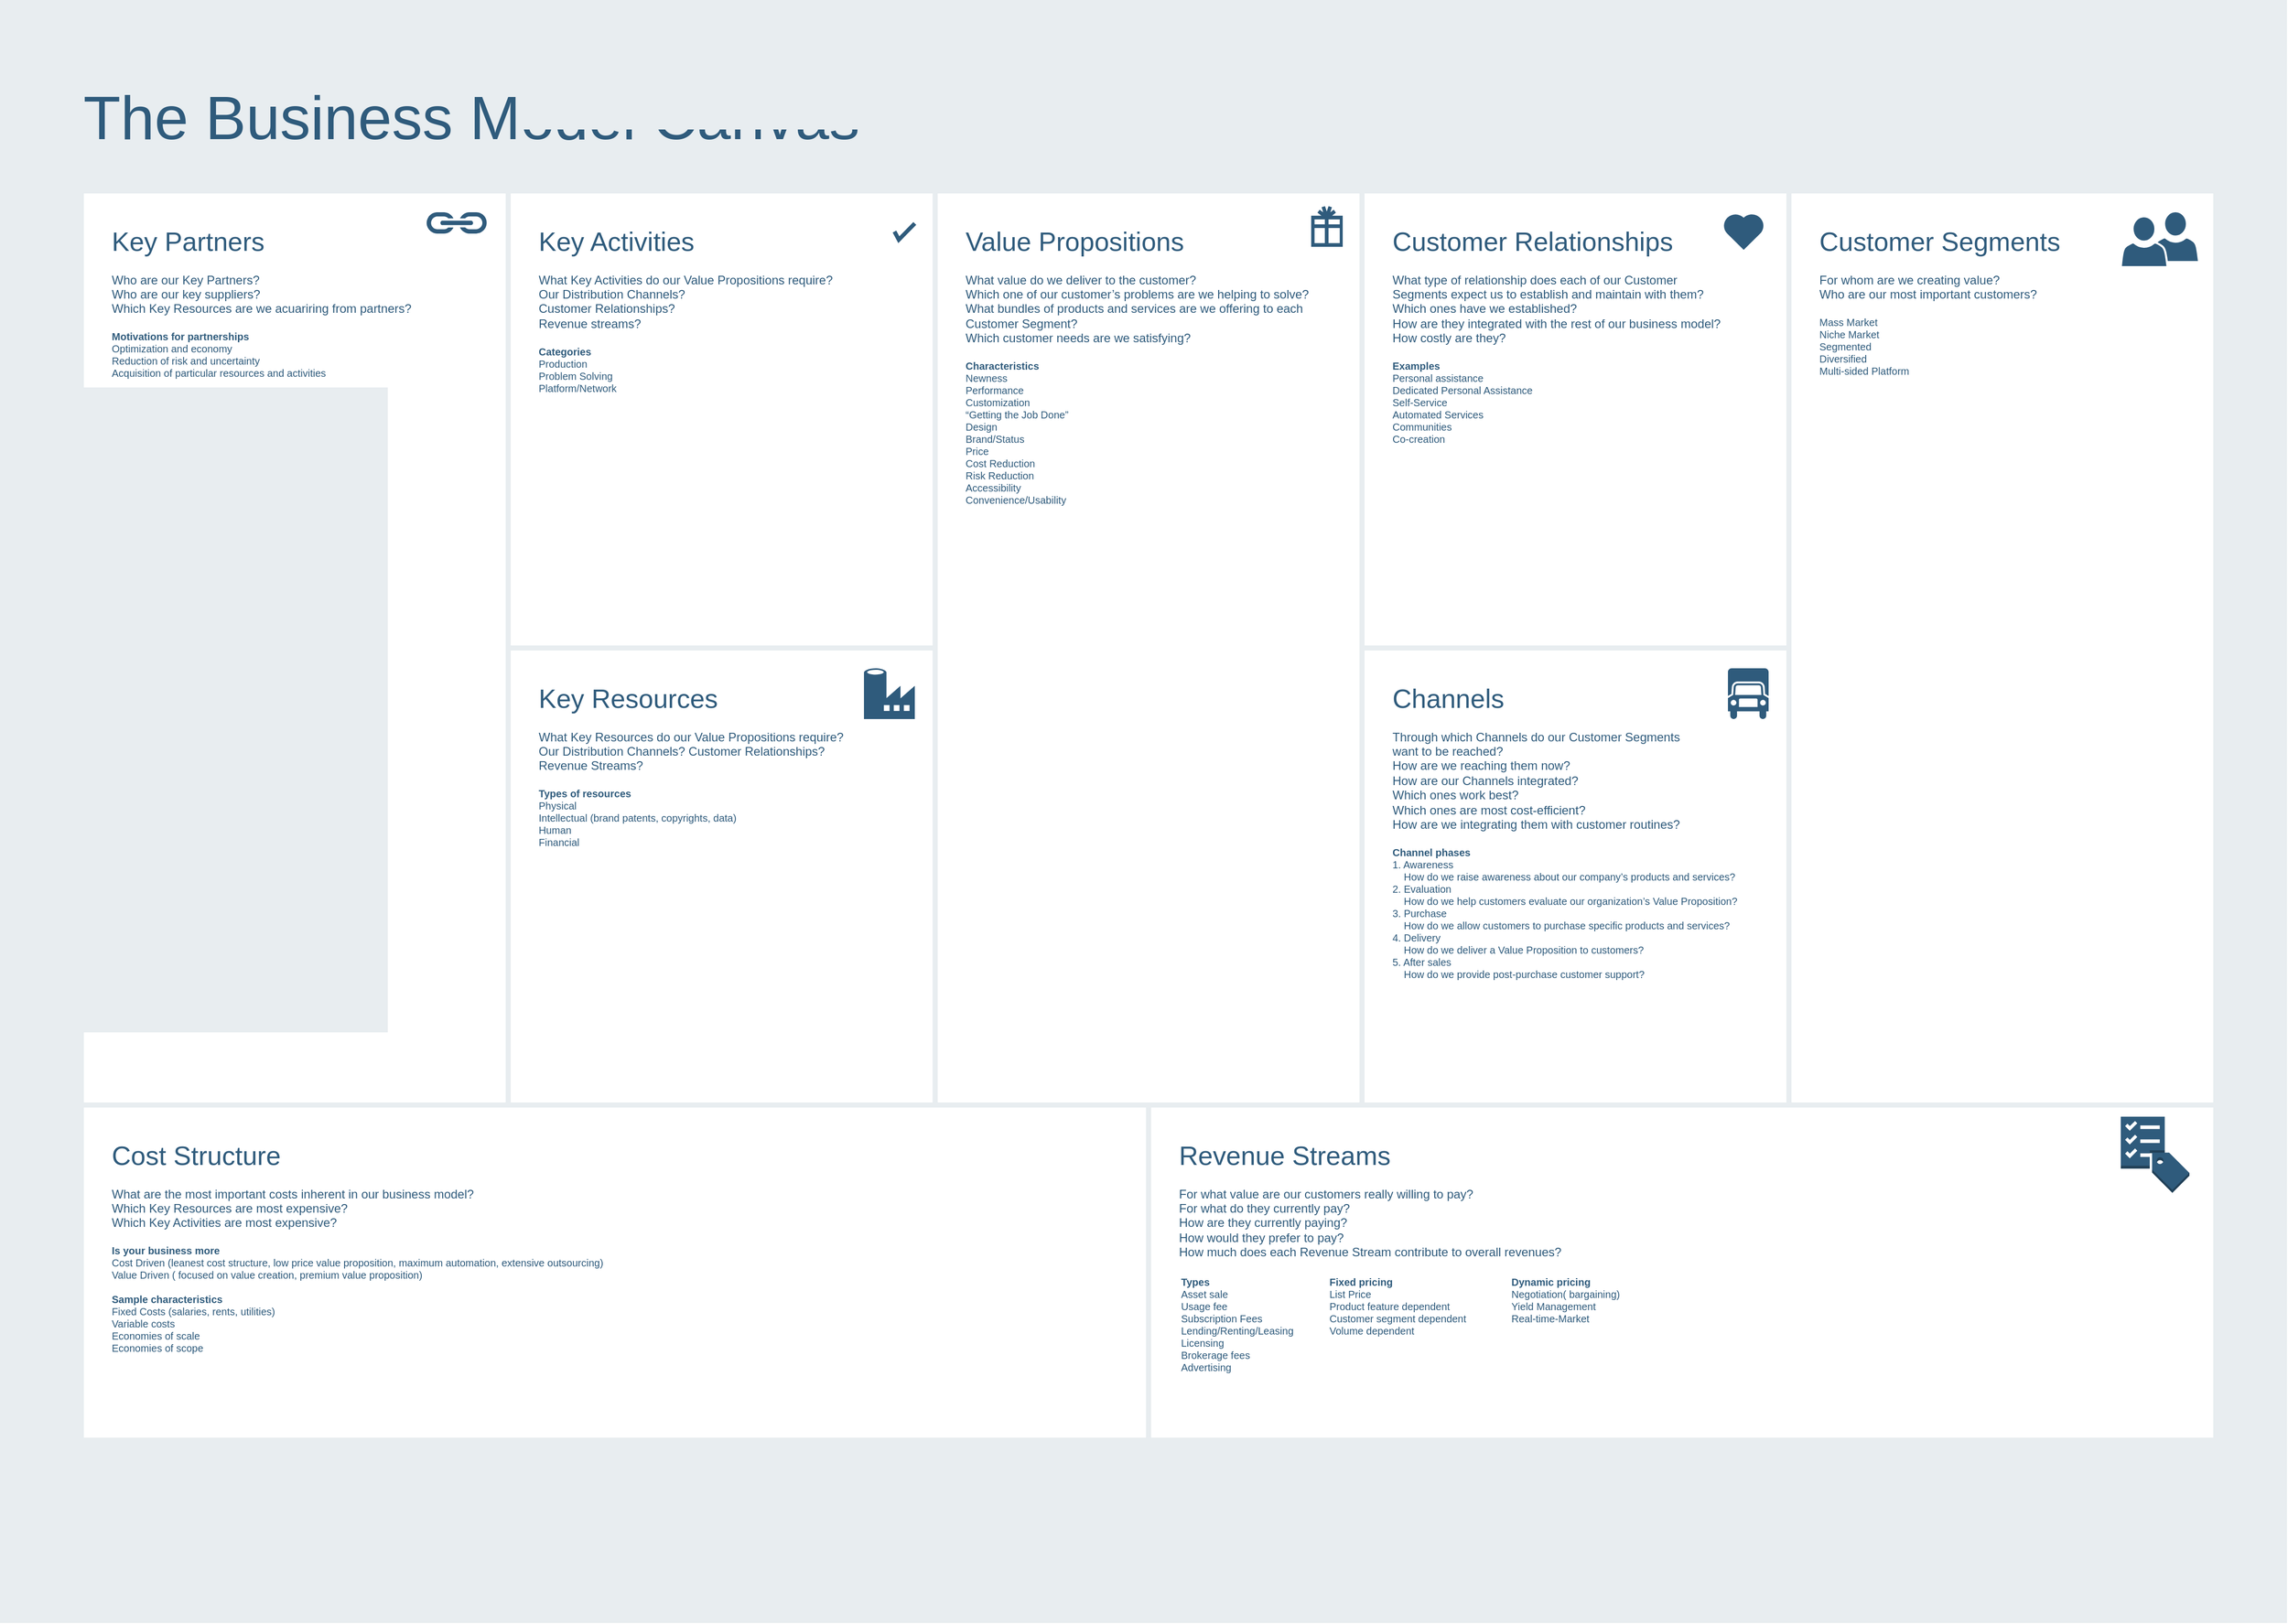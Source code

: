 <mxfile version="13.7.5" type="github" pages="2"><diagram id="07fea595-8f29-1299-0266-81d95cde20df" name="Page-1"><mxGraphModel dx="3165" dy="493" grid="1" gridSize="10" guides="1" tooltips="1" connect="1" arrows="1" fold="1" page="1" pageScale="1" pageWidth="1169" pageHeight="827" background="#ffffff" math="0" shadow="0"><root><mxCell id="0"/><mxCell id="1" parent="0"/><mxCell id="698" value="" style="rounded=0;whiteSpace=wrap;html=1;shadow=0;labelBackgroundColor=none;strokeColor=none;strokeWidth=3;fillColor=#e8edf0;fontSize=60;fontColor=#2F5B7C;align=left;" parent="1" vertex="1"><mxGeometry x="-2290" y="32" width="2250" height="1598" as="geometry"/></mxCell><mxCell id="699" value="&lt;div style=&quot;font-size: 26px&quot;&gt;&lt;font style=&quot;font-size: 26px&quot;&gt;Customer Relationships&lt;/font&gt;&lt;/div&gt;&lt;div&gt;&lt;br&gt;&lt;/div&gt;&lt;div&gt;What type of relationship does each of our Customer&lt;/div&gt;&lt;div&gt;Segments expect us to establish and maintain with them?&lt;/div&gt;&lt;div&gt;Which ones have we established?&lt;/div&gt;&lt;div&gt;How are they integrated with the rest of our business model?&lt;/div&gt;&lt;div&gt;How costly are they?&lt;/div&gt;&lt;div&gt;&lt;br&gt;&lt;/div&gt;&lt;div style=&quot;font-size: 10px&quot;&gt;&lt;font style=&quot;font-size: 10px&quot;&gt;&lt;b&gt;Examples&lt;/b&gt;&lt;/font&gt;&lt;/div&gt;&lt;div style=&quot;font-size: 10px&quot;&gt;&lt;font style=&quot;font-size: 10px&quot;&gt;Personal assistance&lt;/font&gt;&lt;/div&gt;&lt;div style=&quot;font-size: 10px&quot;&gt;&lt;font style=&quot;font-size: 10px&quot;&gt;Dedicated Personal Assistance&lt;/font&gt;&lt;/div&gt;&lt;div style=&quot;font-size: 10px&quot;&gt;&lt;font style=&quot;font-size: 10px&quot;&gt;Self-Service&lt;/font&gt;&lt;/div&gt;&lt;div style=&quot;font-size: 10px&quot;&gt;&lt;font style=&quot;font-size: 10px&quot;&gt;Automated Services&lt;/font&gt;&lt;/div&gt;&lt;div style=&quot;font-size: 10px&quot;&gt;&lt;font style=&quot;font-size: 10px&quot;&gt;Communities&lt;/font&gt;&lt;/div&gt;&lt;div style=&quot;font-size: 10px&quot;&gt;&lt;font style=&quot;font-size: 10px&quot;&gt;Co-creation&lt;/font&gt;&lt;/div&gt;" style="rounded=0;whiteSpace=wrap;html=1;shadow=0;labelBackgroundColor=none;strokeColor=#e8edf0;strokeWidth=5;fillColor=#ffffff;fontSize=12;fontColor=#2F5B7C;align=left;verticalAlign=top;spacing=30;" parent="1" vertex="1"><mxGeometry x="-950" y="220" width="420" height="450" as="geometry"/></mxCell><mxCell id="700" value="&lt;font&gt;&lt;font style=&quot;font-size: 26px&quot;&gt;Key Partners&lt;/font&gt;&lt;br&gt;&lt;/font&gt;&lt;font style=&quot;font-size: 12px&quot;&gt;&lt;br style=&quot;font-size: 12px&quot;&gt;&lt;font style=&quot;font-size: 12px&quot;&gt;Who are our Key Partners?&lt;br style=&quot;font-size: 12px&quot;&gt;Who are our key suppliers?&lt;br style=&quot;font-size: 12px&quot;&gt;Which Key Resources are we acuariring from partners?&lt;br style=&quot;font-size: 12px&quot;&gt;&lt;/font&gt;&lt;br style=&quot;font-size: 12px&quot;&gt;&lt;/font&gt;&lt;div style=&quot;font-size: 10px&quot;&gt;&lt;font style=&quot;font-size: 10px&quot;&gt;&lt;b&gt;Motivations for partnerships&lt;/b&gt;&lt;/font&gt;&lt;/div&gt;&lt;div style=&quot;font-size: 10px&quot;&gt;&lt;font style=&quot;font-size: 10px&quot;&gt;Optimization and economy&lt;/font&gt;&lt;/div&gt;&lt;div style=&quot;font-size: 10px&quot;&gt;&lt;font style=&quot;font-size: 10px&quot;&gt;Reduction of risk and uncertainty&lt;/font&gt;&lt;/div&gt;&lt;div style=&quot;font-size: 10px&quot;&gt;&lt;font style=&quot;font-size: 10px&quot;&gt;Acquisition of particular resources and activities&lt;/font&gt;&lt;/div&gt;&lt;div style=&quot;font-size: 12px&quot;&gt;&lt;br style=&quot;font-size: 12px&quot;&gt;&lt;/div&gt;" style="rounded=0;whiteSpace=wrap;html=1;shadow=0;labelBackgroundColor=none;strokeColor=#e8edf0;strokeWidth=5;fillColor=#ffffff;fontSize=12;fontColor=#2F5B7C;align=left;verticalAlign=top;spacing=30;" parent="1" vertex="1"><mxGeometry x="-2210" y="220" width="420" height="900" as="geometry"/></mxCell><mxCell id="701" value="&lt;font&gt;&lt;font style=&quot;font-size: 26px&quot;&gt;Key Activities&lt;/font&gt;&lt;br style=&quot;font-size: 12px&quot;&gt;&lt;/font&gt;&lt;font&gt;&lt;br style=&quot;font-size: 12px&quot;&gt;&lt;div&gt;What Key Activities do our Value Propositions require?&lt;/div&gt;&lt;div&gt;Our Distribution Channels?&lt;/div&gt;&lt;div&gt;Customer Relationships?&lt;/div&gt;&lt;div&gt;Revenue streams?&lt;/div&gt;&lt;div&gt;&lt;br&gt;&lt;/div&gt;&lt;/font&gt;&lt;div style=&quot;font-size: 10px&quot;&gt;&lt;div&gt;&lt;b&gt;Categories&lt;/b&gt;&lt;/div&gt;&lt;div&gt;Production&lt;/div&gt;&lt;div&gt;Problem Solving&lt;/div&gt;&lt;div&gt;Platform/Network&lt;/div&gt;&lt;/div&gt;&lt;div&gt;&lt;br&gt;&lt;/div&gt;" style="rounded=0;whiteSpace=wrap;html=1;shadow=0;labelBackgroundColor=none;strokeColor=#e8edf0;strokeWidth=5;fillColor=#ffffff;fontSize=12;fontColor=#2F5B7C;align=left;verticalAlign=top;spacing=30;" parent="1" vertex="1"><mxGeometry x="-1790" y="220" width="420" height="450" as="geometry"/></mxCell><mxCell id="702" value="&lt;div&gt;&lt;font style=&quot;font-size: 26px&quot;&gt;Key Resources&lt;/font&gt;&lt;/div&gt;&lt;div&gt;&lt;br&gt;&lt;/div&gt;&lt;div&gt;What Key Resources do our Value Propositions require?&lt;/div&gt;&lt;div&gt;Our Distribution Channels? Customer Relationships?&lt;/div&gt;&lt;div&gt;Revenue Streams?&lt;/div&gt;&lt;div&gt;&lt;br&gt;&lt;/div&gt;&lt;div style=&quot;font-size: 10px&quot;&gt;&lt;font style=&quot;font-size: 10px&quot;&gt;&lt;b&gt;Types of resources&lt;/b&gt;&lt;/font&gt;&lt;/div&gt;&lt;div style=&quot;font-size: 10px&quot;&gt;&lt;font style=&quot;font-size: 10px&quot;&gt;Physical&lt;/font&gt;&lt;/div&gt;&lt;div style=&quot;font-size: 10px&quot;&gt;&lt;font style=&quot;font-size: 10px&quot;&gt;Intellectual (brand patents, copyrights, data)&lt;/font&gt;&lt;/div&gt;&lt;div style=&quot;font-size: 10px&quot;&gt;&lt;font style=&quot;font-size: 10px&quot;&gt;Human&lt;/font&gt;&lt;/div&gt;&lt;div style=&quot;font-size: 10px&quot;&gt;&lt;font style=&quot;font-size: 10px&quot;&gt;Financial&lt;/font&gt;&lt;/div&gt;" style="rounded=0;whiteSpace=wrap;html=1;shadow=0;labelBackgroundColor=none;strokeColor=#e8edf0;strokeWidth=5;fillColor=#ffffff;fontSize=12;fontColor=#2F5B7C;align=left;verticalAlign=top;spacing=30;" parent="1" vertex="1"><mxGeometry x="-1790" y="670" width="420" height="450" as="geometry"/></mxCell><mxCell id="703" value="&lt;div style=&quot;font-size: 26px&quot;&gt;&lt;font style=&quot;font-size: 26px&quot;&gt;Value Propositions&lt;/font&gt;&lt;/div&gt;&lt;div&gt;&lt;br&gt;&lt;/div&gt;&lt;div&gt;What value do we deliver to the customer?&lt;/div&gt;&lt;div&gt;Which one of our customer’s problems are we helping to solve?&lt;/div&gt;&lt;div&gt;What bundles of products and services are we offering to each Customer Segment?&lt;/div&gt;&lt;div&gt;Which customer needs are we satisfying?&lt;/div&gt;&lt;div&gt;&lt;br&gt;&lt;/div&gt;&lt;div style=&quot;font-size: 10px&quot;&gt;&lt;font style=&quot;font-size: 10px&quot;&gt;&lt;b&gt;Characteristics&lt;/b&gt;&lt;/font&gt;&lt;/div&gt;&lt;div style=&quot;font-size: 10px&quot;&gt;&lt;font style=&quot;font-size: 10px&quot;&gt;Newness&lt;/font&gt;&lt;/div&gt;&lt;div style=&quot;font-size: 10px&quot;&gt;&lt;font style=&quot;font-size: 10px&quot;&gt;Performance&lt;/font&gt;&lt;/div&gt;&lt;div style=&quot;font-size: 10px&quot;&gt;&lt;font style=&quot;font-size: 10px&quot;&gt;Customization&lt;/font&gt;&lt;/div&gt;&lt;div style=&quot;font-size: 10px&quot;&gt;&lt;font style=&quot;font-size: 10px&quot;&gt;“Getting the Job Done”&lt;/font&gt;&lt;/div&gt;&lt;div style=&quot;font-size: 10px&quot;&gt;&lt;font style=&quot;font-size: 10px&quot;&gt;Design&lt;/font&gt;&lt;/div&gt;&lt;div style=&quot;font-size: 10px&quot;&gt;&lt;font style=&quot;font-size: 10px&quot;&gt;Brand/Status&lt;/font&gt;&lt;/div&gt;&lt;div style=&quot;font-size: 10px&quot;&gt;&lt;font style=&quot;font-size: 10px&quot;&gt;Price&lt;/font&gt;&lt;/div&gt;&lt;div style=&quot;font-size: 10px&quot;&gt;&lt;font style=&quot;font-size: 10px&quot;&gt;Cost Reduction&lt;/font&gt;&lt;/div&gt;&lt;div style=&quot;font-size: 10px&quot;&gt;&lt;font style=&quot;font-size: 10px&quot;&gt;Risk Reduction&lt;/font&gt;&lt;/div&gt;&lt;div style=&quot;font-size: 10px&quot;&gt;&lt;font style=&quot;font-size: 10px&quot;&gt;Accessibility&lt;/font&gt;&lt;/div&gt;&lt;div style=&quot;font-size: 10px&quot;&gt;&lt;font style=&quot;font-size: 10px&quot;&gt;Convenience/Usability&lt;/font&gt;&lt;/div&gt;&lt;div style=&quot;font-size: 10px&quot;&gt;&lt;br&gt;&lt;/div&gt;" style="rounded=0;whiteSpace=wrap;html=1;shadow=0;labelBackgroundColor=none;strokeColor=#e8edf0;strokeWidth=5;fillColor=#ffffff;fontSize=12;fontColor=#2F5B7C;align=left;verticalAlign=top;spacing=30;" parent="1" vertex="1"><mxGeometry x="-1370" y="220" width="420" height="900" as="geometry"/></mxCell><mxCell id="704" value="&lt;div&gt;&lt;font style=&quot;font-size: 26px&quot;&gt;Customer Segments&lt;/font&gt;&lt;/div&gt;&lt;div&gt;&lt;br&gt;&lt;/div&gt;&lt;div&gt;For whom are we creating value?&lt;/div&gt;&lt;div&gt;Who are our most important customers?&lt;/div&gt;&lt;div&gt;&lt;br&gt;&lt;/div&gt;&lt;div style=&quot;font-size: 10px&quot;&gt;&lt;font style=&quot;font-size: 10px&quot;&gt;Mass Market&lt;/font&gt;&lt;/div&gt;&lt;div style=&quot;font-size: 10px&quot;&gt;&lt;font style=&quot;font-size: 10px&quot;&gt;Niche Market&lt;/font&gt;&lt;/div&gt;&lt;div style=&quot;font-size: 10px&quot;&gt;&lt;font style=&quot;font-size: 10px&quot;&gt;Segmented&lt;/font&gt;&lt;/div&gt;&lt;div style=&quot;font-size: 10px&quot;&gt;&lt;font style=&quot;font-size: 10px&quot;&gt;Diversified&lt;/font&gt;&lt;/div&gt;&lt;div style=&quot;font-size: 10px&quot;&gt;&lt;font style=&quot;font-size: 10px&quot;&gt;Multi-sided Platform&lt;/font&gt;&lt;/div&gt;" style="rounded=0;whiteSpace=wrap;html=1;shadow=0;labelBackgroundColor=none;strokeColor=#e8edf0;strokeWidth=5;fillColor=#ffffff;fontSize=12;fontColor=#2F5B7C;align=left;verticalAlign=top;spacing=30;" parent="1" vertex="1"><mxGeometry x="-530" y="220" width="420" height="900" as="geometry"/></mxCell><mxCell id="705" value="&lt;div&gt;&lt;font style=&quot;font-size: 26px&quot;&gt;Channels&lt;/font&gt;&lt;/div&gt;&lt;div&gt;&lt;br&gt;&lt;/div&gt;&lt;div&gt;Through which Channels do our Customer Segments&lt;/div&gt;&lt;div&gt;want to be reached?&lt;/div&gt;&lt;div&gt;How are we reaching them now?&lt;/div&gt;&lt;div&gt;How are our Channels integrated?&lt;/div&gt;&lt;div&gt;Which ones work best?&lt;/div&gt;&lt;div&gt;Which ones are most cost-efficient?&lt;/div&gt;&lt;div&gt;How are we integrating them with customer routines?&lt;/div&gt;&lt;div&gt;&lt;br&gt;&lt;/div&gt;&lt;div style=&quot;font-size: 10px&quot;&gt;&lt;font style=&quot;font-size: 10px&quot;&gt;&lt;b&gt;Channel phases&lt;/b&gt;&lt;/font&gt;&lt;/div&gt;&lt;div style=&quot;font-size: 10px&quot;&gt;&lt;font style=&quot;font-size: 10px&quot;&gt;1. Awareness&lt;/font&gt;&lt;/div&gt;&lt;div style=&quot;font-size: 10px&quot;&gt;&lt;font style=&quot;font-size: 10px&quot;&gt;&amp;nbsp; &amp;nbsp; How do we raise awareness about our company’s products and services?&lt;/font&gt;&lt;/div&gt;&lt;div style=&quot;font-size: 10px&quot;&gt;&lt;font style=&quot;font-size: 10px&quot;&gt;2. Evaluation&lt;/font&gt;&lt;/div&gt;&lt;div style=&quot;font-size: 10px&quot;&gt;&lt;font style=&quot;font-size: 10px&quot;&gt;&amp;nbsp; &amp;nbsp; How do we help customers evaluate our organization’s Value Proposition?&lt;/font&gt;&lt;/div&gt;&lt;div style=&quot;font-size: 10px&quot;&gt;&lt;font style=&quot;font-size: 10px&quot;&gt;3. Purchase&lt;/font&gt;&lt;/div&gt;&lt;div style=&quot;font-size: 10px&quot;&gt;&lt;font style=&quot;font-size: 10px&quot;&gt;&amp;nbsp; &amp;nbsp; How do we allow customers to purchase specific products and services?&lt;/font&gt;&lt;/div&gt;&lt;div style=&quot;font-size: 10px&quot;&gt;&lt;font style=&quot;font-size: 10px&quot;&gt;4. Delivery&lt;/font&gt;&lt;/div&gt;&lt;div style=&quot;font-size: 10px&quot;&gt;&lt;font style=&quot;font-size: 10px&quot;&gt;&amp;nbsp; &amp;nbsp; How do we deliver a Value Proposition to customers?&lt;/font&gt;&lt;/div&gt;&lt;div style=&quot;font-size: 10px&quot;&gt;&lt;font style=&quot;font-size: 10px&quot;&gt;5. After sales&lt;/font&gt;&lt;/div&gt;&lt;div style=&quot;font-size: 10px&quot;&gt;&lt;font style=&quot;font-size: 10px&quot;&gt;&amp;nbsp; &amp;nbsp; How do we provide post-purchase customer support?&lt;/font&gt;&lt;/div&gt;&lt;div style=&quot;font-size: 10px&quot;&gt;&lt;br&gt;&lt;/div&gt;" style="rounded=0;whiteSpace=wrap;html=1;shadow=0;labelBackgroundColor=none;strokeColor=#e8edf0;strokeWidth=5;fillColor=#ffffff;fontSize=12;fontColor=#2F5B7C;align=left;verticalAlign=top;spacing=30;" parent="1" vertex="1"><mxGeometry x="-950" y="670" width="420" height="450" as="geometry"/></mxCell><mxCell id="706" value="&lt;div style=&quot;font-size: 26px&quot;&gt;&lt;font style=&quot;font-size: 26px&quot;&gt;Cost Structure&lt;/font&gt;&lt;/div&gt;&lt;div&gt;&lt;br&gt;&lt;/div&gt;&lt;div&gt;What are the most important costs inherent in our business model?&lt;/div&gt;&lt;div&gt;Which Key Resources are most expensive?&lt;/div&gt;&lt;div&gt;Which Key Activities are most expensive?&lt;/div&gt;&lt;div&gt;&lt;br&gt;&lt;/div&gt;&lt;div style=&quot;font-size: 10px&quot;&gt;&lt;font style=&quot;font-size: 10px&quot;&gt;&lt;b&gt;Is your business more&lt;/b&gt;&lt;/font&gt;&lt;/div&gt;&lt;div style=&quot;font-size: 10px&quot;&gt;&lt;font style=&quot;font-size: 10px&quot;&gt;Cost Driven (leanest cost structure, low price value proposition, maximum automation, extensive outsourcing)&lt;/font&gt;&lt;/div&gt;&lt;div style=&quot;font-size: 10px&quot;&gt;&lt;font style=&quot;font-size: 10px&quot;&gt;Value Driven ( focused on value creation, premium value proposition)&lt;/font&gt;&lt;/div&gt;&lt;div style=&quot;font-size: 10px&quot;&gt;&lt;font style=&quot;font-size: 10px&quot;&gt;&lt;br&gt;&lt;/font&gt;&lt;/div&gt;&lt;div style=&quot;font-size: 10px&quot;&gt;&lt;font style=&quot;font-size: 10px&quot;&gt;&lt;b&gt;Sample characteristics&lt;/b&gt;&lt;/font&gt;&lt;/div&gt;&lt;div style=&quot;font-size: 10px&quot;&gt;&lt;font style=&quot;font-size: 10px&quot;&gt;Fixed Costs (salaries, rents, utilities)&lt;/font&gt;&lt;/div&gt;&lt;div style=&quot;font-size: 10px&quot;&gt;&lt;font style=&quot;font-size: 10px&quot;&gt;Variable costs&lt;/font&gt;&lt;/div&gt;&lt;div style=&quot;font-size: 10px&quot;&gt;&lt;font style=&quot;font-size: 10px&quot;&gt;Economies of scale&lt;/font&gt;&lt;/div&gt;&lt;div style=&quot;font-size: 10px&quot;&gt;&lt;font style=&quot;font-size: 10px&quot;&gt;Economies of scope&lt;/font&gt;&lt;/div&gt;" style="rounded=0;whiteSpace=wrap;html=1;shadow=0;labelBackgroundColor=none;strokeColor=#e8edf0;strokeWidth=5;fillColor=#ffffff;fontSize=12;fontColor=#2F5B7C;align=left;verticalAlign=top;spacing=30;" parent="1" vertex="1"><mxGeometry x="-2210" y="1120" width="1050" height="330" as="geometry"/></mxCell><mxCell id="707" value="&lt;div style=&quot;font-size: 26px&quot;&gt;&lt;font style=&quot;font-size: 26px&quot;&gt;Revenue Streams&lt;/font&gt;&lt;/div&gt;&lt;div&gt;&lt;br&gt;&lt;/div&gt;&lt;div&gt;For what value are our customers really willing to pay?&lt;/div&gt;&lt;div&gt;For what do they currently pay?&lt;/div&gt;&lt;div&gt;How are they currently paying?&lt;/div&gt;&lt;div&gt;How would they prefer to pay?&lt;/div&gt;&lt;div&gt;How much does each Revenue Stream contribute to overall revenues?&lt;/div&gt;" style="rounded=0;whiteSpace=wrap;html=1;shadow=0;labelBackgroundColor=none;strokeColor=#e8edf0;strokeWidth=5;fillColor=#ffffff;fontSize=12;fontColor=#2F5B7C;align=left;verticalAlign=top;spacing=30;" parent="1" vertex="1"><mxGeometry x="-1160" y="1120" width="1050" height="330" as="geometry"/></mxCell><mxCell id="708" value="The Business Model Canvas&lt;br&gt;" style="text;html=1;resizable=0;points=[];autosize=1;align=left;verticalAlign=top;spacingTop=-4;fontSize=60;fontColor=#2F5B7C;" parent="1" vertex="1"><mxGeometry x="-2210" y="110" width="780" height="70" as="geometry"/></mxCell><mxCell id="709" value="" style="html=1;verticalLabelPosition=bottom;labelBackgroundColor=#ffffff;verticalAlign=top;shadow=0;dashed=0;strokeWidth=4;shape=mxgraph.ios7.misc.check;strokeColor=#2F5B7C;fillColor=#ffffff;gradientColor=none;fontSize=12;fontColor=#2F5B7C;align=left;" parent="1" vertex="1"><mxGeometry x="-1410" y="252" width="20" height="16" as="geometry"/></mxCell><mxCell id="710" value="" style="shape=mxgraph.signs.travel.present;html=1;fillColor=#2F5B7C;strokeColor=none;verticalLabelPosition=bottom;verticalAlign=top;align=center;shadow=0;labelBackgroundColor=none;fontSize=12;fontColor=#2F5B7C;" parent="1" vertex="1"><mxGeometry x="-1000" y="235" width="31" height="40" as="geometry"/></mxCell><mxCell id="711" value="" style="html=1;verticalLabelPosition=bottom;labelBackgroundColor=#ffffff;verticalAlign=top;strokeWidth=3;strokeColor=none;fillColor=#2F5B7C;shadow=0;dashed=0;shape=mxgraph.ios7.icons.heart;fontSize=12;fontColor=#2F5B7C;align=left;" parent="1" vertex="1"><mxGeometry x="-595.0" y="242" width="41" height="36" as="geometry"/></mxCell><mxCell id="712" value="&lt;div style=&quot;font-size: 10px&quot;&gt;&lt;b&gt;Dynamic pricing&lt;/b&gt;&lt;/div&gt;&lt;div style=&quot;font-size: 10px&quot;&gt;Negotiation( bargaining)&lt;/div&gt;&lt;div style=&quot;font-size: 10px&quot;&gt;Yield Management&lt;/div&gt;&lt;div style=&quot;font-size: 10px&quot;&gt;Real-time-Market&lt;/div&gt;" style="text;html=1;resizable=0;points=[];autosize=1;align=left;verticalAlign=top;spacingTop=-4;fontSize=10;fontColor=#2F5B7C;" parent="1" vertex="1"><mxGeometry x="-805.5" y="1286" width="120" height="50" as="geometry"/></mxCell><mxCell id="713" value="&lt;div style=&quot;font-size: 10px&quot;&gt;&lt;b&gt;Fixed pricing&lt;/b&gt;&lt;/div&gt;&lt;div style=&quot;font-size: 10px&quot;&gt;List Price&lt;/div&gt;&lt;div style=&quot;font-size: 10px&quot;&gt;Product feature dependent&lt;/div&gt;&lt;div style=&quot;font-size: 10px&quot;&gt;Customer segment dependent&lt;/div&gt;&lt;div style=&quot;font-size: 10px&quot;&gt;Volume dependent&lt;/div&gt;" style="text;html=1;resizable=0;points=[];autosize=1;align=left;verticalAlign=top;spacingTop=-4;fontSize=10;fontColor=#2F5B7C;" parent="1" vertex="1"><mxGeometry x="-984.5" y="1286" width="150" height="60" as="geometry"/></mxCell><mxCell id="714" value="&lt;div style=&quot;font-size: 10px&quot;&gt;&lt;b&gt;Types&lt;/b&gt;&lt;/div&gt;&lt;div style=&quot;font-size: 10px&quot;&gt;Asset sale&lt;/div&gt;&lt;div style=&quot;font-size: 10px&quot;&gt;Usage fee&lt;/div&gt;&lt;div style=&quot;font-size: 10px&quot;&gt;Subscription Fees&lt;/div&gt;&lt;div style=&quot;font-size: 10px&quot;&gt;Lending/Renting/Leasing&lt;/div&gt;&lt;div style=&quot;font-size: 10px&quot;&gt;Licensing&lt;/div&gt;&lt;div style=&quot;font-size: 10px&quot;&gt;Brokerage fees&lt;/div&gt;&lt;div style=&quot;font-size: 10px&quot;&gt;Advertising&lt;/div&gt;" style="text;html=1;resizable=0;points=[];autosize=1;align=left;verticalAlign=top;spacingTop=-4;fontSize=10;fontColor=#2F5B7C;" parent="1" vertex="1"><mxGeometry x="-1130" y="1286" width="130" height="100" as="geometry"/></mxCell><mxCell id="715" value="" style="shadow=0;dashed=0;html=1;strokeColor=none;labelPosition=center;verticalLabelPosition=bottom;verticalAlign=top;shape=mxgraph.mscae.cloud.data_factory;fillColor=#2F5B7C;labelBackgroundColor=none;fontSize=10;fontColor=#2F5B7C;align=left;" parent="1" vertex="1"><mxGeometry x="-1440" y="690" width="50" height="50" as="geometry"/></mxCell><mxCell id="716" value="" style="shape=mxgraph.signs.transportation.truck_6;html=1;fillColor=#2F5B7C;strokeColor=none;verticalLabelPosition=bottom;verticalAlign=top;align=center;shadow=0;labelBackgroundColor=none;fontSize=10;fontColor=#2F5B7C;aspect=fixed;" parent="1" vertex="1"><mxGeometry x="-590" y="690" width="40" height="50" as="geometry"/></mxCell><mxCell id="717" value="" style="shape=image;html=1;verticalAlign=top;verticalLabelPosition=bottom;labelBackgroundColor=#ffffff;imageAspect=0;aspect=fixed;image=https://cdn4.iconfinder.com/data/icons/evil-icons-user-interface/64/price-128.png;shadow=0;strokeColor=#e8edf0;strokeWidth=3;fillColor=#2F5B7C;gradientColor=none;fontSize=10;fontColor=#2F5B7C;align=left;" parent="1" vertex="1"><mxGeometry x="-1226" y="1140" width="58" height="58" as="geometry"/></mxCell><mxCell id="718" value="" style="dashed=0;html=1;shape=mxgraph.aws3.checklist_cost;fillColor=#2F5B7C;gradientColor=none;shadow=0;labelBackgroundColor=none;strokeColor=none;strokeWidth=3;fontSize=10;fontColor=#2F5B7C;align=left;" parent="1" vertex="1"><mxGeometry x="-203.5" y="1131.5" width="67.5" height="75" as="geometry"/></mxCell><mxCell id="719" value="" style="shadow=0;dashed=0;html=1;strokeColor=none;fillColor=#2F5B7C;labelPosition=center;verticalLabelPosition=bottom;verticalAlign=top;outlineConnect=0;shape=mxgraph.office.concepts.link;labelBackgroundColor=none;fontSize=10;fontColor=#000000;align=left;" parent="1" vertex="1"><mxGeometry x="-1871" y="241" width="61" height="21" as="geometry"/></mxCell><mxCell id="720" value="" style="group" parent="1" vertex="1" connectable="0"><mxGeometry x="-203.5" y="245" width="69" height="50" as="geometry"/></mxCell><mxCell id="721" value="" style="shadow=0;dashed=0;html=1;strokeColor=#FFFFFF;labelPosition=center;verticalLabelPosition=bottom;verticalAlign=top;outlineConnect=0;shape=mxgraph.office.users.user;fillColor=#2F5B7C;labelBackgroundColor=none;fontSize=10;fontColor=#000000;align=left;strokeWidth=2;" parent="720" vertex="1"><mxGeometry x="31" y="-5" width="46" height="50" as="geometry"/></mxCell><mxCell id="722" value="" style="shadow=0;dashed=0;html=1;strokeColor=#FFFFFF;labelPosition=center;verticalLabelPosition=bottom;verticalAlign=top;outlineConnect=0;shape=mxgraph.office.users.user;fillColor=#2F5B7C;labelBackgroundColor=none;fontSize=10;fontColor=#000000;align=left;strokeWidth=2;" parent="720" vertex="1"><mxGeometry width="46" height="50" as="geometry"/></mxCell></root></mxGraphModel></diagram><diagram id="ZaECJR4PYguLgrUOq5LU" name="Page-2"><mxGraphModel dx="2008" dy="1873" grid="1" gridSize="10" guides="1" tooltips="1" connect="1" arrows="1" fold="1" page="1" pageScale="1" pageWidth="827" pageHeight="1169" math="0" shadow="0"><root><mxCell id="YdJqMzGwD-maW7n1SA-F-0"/><mxCell id="YdJqMzGwD-maW7n1SA-F-1" parent="YdJqMzGwD-maW7n1SA-F-0"/><mxCell id="YdJqMzGwD-maW7n1SA-F-2" value="" style="shape=image;html=1;verticalAlign=top;verticalLabelPosition=bottom;labelBackgroundColor=#ffffff;imageAspect=0;aspect=fixed;image=https://cdn1.iconfinder.com/data/icons/logotypes/32/square-facebook-128.png" vertex="1" parent="YdJqMzGwD-maW7n1SA-F-1"><mxGeometry x="-280" y="55" width="40" height="40" as="geometry"/></mxCell><mxCell id="YdJqMzGwD-maW7n1SA-F-9" style="edgeStyle=orthogonalEdgeStyle;rounded=0;orthogonalLoop=1;jettySize=auto;html=1;entryX=-0.06;entryY=0.28;entryDx=0;entryDy=0;entryPerimeter=0;" edge="1" parent="YdJqMzGwD-maW7n1SA-F-1" source="YdJqMzGwD-maW7n1SA-F-3" target="YdJqMzGwD-maW7n1SA-F-14"><mxGeometry relative="1" as="geometry"><mxPoint x="10" y="185" as="targetPoint"/></mxGeometry></mxCell><mxCell id="YdJqMzGwD-maW7n1SA-F-3" value="" style="shape=image;html=1;verticalAlign=top;verticalLabelPosition=bottom;labelBackgroundColor=#ffffff;imageAspect=0;aspect=fixed;image=https://cdn0.iconfinder.com/data/icons/social-media-logos-6-free/32/social_media_logo_intagram-128.png" vertex="1" parent="YdJqMzGwD-maW7n1SA-F-1"><mxGeometry x="-285" y="105" width="50" height="50" as="geometry"/></mxCell><mxCell id="YdJqMzGwD-maW7n1SA-F-4" value="" style="shape=image;html=1;verticalAlign=top;verticalLabelPosition=bottom;labelBackgroundColor=#ffffff;imageAspect=0;aspect=fixed;image=https://cdn0.iconfinder.com/data/icons/social-flat-rounded-rects/512/twitter-128.png" vertex="1" parent="YdJqMzGwD-maW7n1SA-F-1"><mxGeometry x="-285" y="155" width="40" height="40" as="geometry"/></mxCell><mxCell id="YdJqMzGwD-maW7n1SA-F-5" value="" style="dashed=0;outlineConnect=0;html=1;align=center;labelPosition=center;verticalLabelPosition=bottom;verticalAlign=top;shape=mxgraph.weblogos.gmail" vertex="1" parent="YdJqMzGwD-maW7n1SA-F-1"><mxGeometry x="-290" y="205" width="40" height="30" as="geometry"/></mxCell><mxCell id="YdJqMzGwD-maW7n1SA-F-7" value="" style="endArrow=classic;html=1;entryX=0.145;entryY=0.145;entryDx=0;entryDy=0;entryPerimeter=0;" edge="1" parent="YdJqMzGwD-maW7n1SA-F-1" source="YdJqMzGwD-maW7n1SA-F-2" target="YdJqMzGwD-maW7n1SA-F-14"><mxGeometry width="50" height="50" relative="1" as="geometry"><mxPoint x="-65.2" y="85" as="sourcePoint"/><mxPoint x="10" y="140.621" as="targetPoint"/></mxGeometry></mxCell><mxCell id="YdJqMzGwD-maW7n1SA-F-11" value="" style="endArrow=classic;html=1;exitX=1;exitY=0.75;exitDx=0;exitDy=0;entryX=0;entryY=0.5;entryDx=0;entryDy=0;entryPerimeter=0;" edge="1" parent="YdJqMzGwD-maW7n1SA-F-1" source="YdJqMzGwD-maW7n1SA-F-4" target="YdJqMzGwD-maW7n1SA-F-14"><mxGeometry width="50" height="50" relative="1" as="geometry"><mxPoint x="200" y="245" as="sourcePoint"/><mxPoint x="10" y="212.857" as="targetPoint"/></mxGeometry></mxCell><mxCell id="YdJqMzGwD-maW7n1SA-F-13" value="" style="endArrow=classic;html=1;entryX=0.02;entryY=0.74;entryDx=0;entryDy=0;entryPerimeter=0;" edge="1" parent="YdJqMzGwD-maW7n1SA-F-1" source="YdJqMzGwD-maW7n1SA-F-5" target="YdJqMzGwD-maW7n1SA-F-14"><mxGeometry width="50" height="50" relative="1" as="geometry"><mxPoint x="-60" y="315" as="sourcePoint"/><mxPoint x="10" y="245" as="targetPoint"/></mxGeometry></mxCell><mxCell id="YdJqMzGwD-maW7n1SA-F-14" value="Microservice - Asociacion" style="verticalLabelPosition=bottom;html=1;verticalAlign=top;align=center;strokeColor=none;fillColor=#00BEF2;shape=mxgraph.azure.azure_website;pointerEvents=1;" vertex="1" parent="YdJqMzGwD-maW7n1SA-F-1"><mxGeometry x="-120" y="140" width="50" height="50" as="geometry"/></mxCell><mxCell id="YdJqMzGwD-maW7n1SA-F-15" value="Redis - Cache" style="verticalLabelPosition=bottom;html=1;verticalAlign=top;align=center;strokeColor=none;fillColor=#00BEF2;shape=mxgraph.azure.azure_cache;" vertex="1" parent="YdJqMzGwD-maW7n1SA-F-1"><mxGeometry x="422" y="-50" width="45" height="50" as="geometry"/></mxCell><mxCell id="YdJqMzGwD-maW7n1SA-F-16" value="Site App" style="verticalLabelPosition=bottom;html=1;verticalAlign=top;align=center;strokeColor=none;fillColor=#00BEF2;shape=mxgraph.azure.azure_website;pointerEvents=1;" vertex="1" parent="YdJqMzGwD-maW7n1SA-F-1"><mxGeometry x="722" y="40" width="50" height="50" as="geometry"/></mxCell><mxCell id="YdJqMzGwD-maW7n1SA-F-18" value="App - Android" style="aspect=fixed;pointerEvents=1;shadow=0;dashed=0;html=1;strokeColor=none;labelPosition=center;verticalLabelPosition=bottom;verticalAlign=top;align=center;fillColor=#00188D;shape=mxgraph.mscae.enterprise.android_phone" vertex="1" parent="YdJqMzGwD-maW7n1SA-F-1"><mxGeometry x="730" y="140" width="30" height="50" as="geometry"/></mxCell><mxCell id="YdJqMzGwD-maW7n1SA-F-20" value="App -Ios&amp;nbsp;" style="shape=image;html=1;verticalAlign=top;verticalLabelPosition=bottom;labelBackgroundColor=#ffffff;imageAspect=0;aspect=fixed;image=https://cdn1.iconfinder.com/data/icons/seo-outline-colored-free/128/Smartphone_iphone_phone-128.png" vertex="1" parent="YdJqMzGwD-maW7n1SA-F-1"><mxGeometry x="722" y="250" width="58" height="58" as="geometry"/></mxCell><mxCell id="YdJqMzGwD-maW7n1SA-F-21" value="Microservice - Account-Users" style="verticalLabelPosition=bottom;html=1;verticalAlign=top;align=center;strokeColor=none;fillColor=#00BEF2;shape=mxgraph.azure.azure_website;pointerEvents=1;" vertex="1" parent="YdJqMzGwD-maW7n1SA-F-1"><mxGeometry x="125" y="-40" width="50" height="50" as="geometry"/></mxCell><mxCell id="YdJqMzGwD-maW7n1SA-F-22" value="DB - Account Users" style="aspect=fixed;html=1;points=[];align=center;image;fontSize=12;image=img/lib/mscae/dep/SQL_Server_Stretch_DB.svg;" vertex="1" parent="YdJqMzGwD-maW7n1SA-F-1"><mxGeometry x="-70" y="-40" width="50" height="50" as="geometry"/></mxCell><mxCell id="YdJqMzGwD-maW7n1SA-F-23" value="Microservice - Mensageria" style="verticalLabelPosition=bottom;html=1;verticalAlign=top;align=center;strokeColor=none;fillColor=#00BEF2;shape=mxgraph.azure.azure_website;pointerEvents=1;" vertex="1" parent="YdJqMzGwD-maW7n1SA-F-1"><mxGeometry x="135" y="250" width="50" height="50" as="geometry"/></mxCell><mxCell id="YdJqMzGwD-maW7n1SA-F-24" value="Microservice - Productos" style="verticalLabelPosition=bottom;html=1;verticalAlign=top;align=center;strokeColor=none;fillColor=#00BEF2;shape=mxgraph.azure.azure_website;pointerEvents=1;" vertex="1" parent="YdJqMzGwD-maW7n1SA-F-1"><mxGeometry x="125" y="155" width="50" height="50" as="geometry"/></mxCell><mxCell id="YdJqMzGwD-maW7n1SA-F-25" value="Microservice - Sorteo&lt;br&gt;" style="verticalLabelPosition=bottom;html=1;verticalAlign=top;align=center;strokeColor=none;fillColor=#00BEF2;shape=mxgraph.azure.azure_website;pointerEvents=1;" vertex="1" parent="YdJqMzGwD-maW7n1SA-F-1"><mxGeometry x="125" y="55" width="50" height="50" as="geometry"/></mxCell><mxCell id="YdJqMzGwD-maW7n1SA-F-26" style="edgeStyle=orthogonalEdgeStyle;rounded=0;orthogonalLoop=1;jettySize=auto;html=1;exitX=0.5;exitY=0;exitDx=0;exitDy=0;entryX=1;entryY=0.25;entryDx=0;entryDy=0;" edge="1" parent="YdJqMzGwD-maW7n1SA-F-1" source="YdJqMzGwD-maW7n1SA-F-2" target="YdJqMzGwD-maW7n1SA-F-2"><mxGeometry relative="1" as="geometry"/></mxCell><mxCell id="YdJqMzGwD-maW7n1SA-F-28" value="Api - Gaterway" style="aspect=fixed;shadow=0;dashed=0;html=1;strokeColor=none;labelPosition=center;verticalLabelPosition=bottom;verticalAlign=top;align=center;shape=mxgraph.mscae.cloud.azure_rights_management_rms;fillColor=#58B4D9;" vertex="1" parent="YdJqMzGwD-maW7n1SA-F-1"><mxGeometry x="550" y="150" width="42" height="50" as="geometry"/></mxCell><mxCell id="YdJqMzGwD-maW7n1SA-F-29" value="Balanceador de carga" style="verticalLabelPosition=bottom;html=1;verticalAlign=top;align=center;strokeColor=none;fillColor=#00BEF2;shape=mxgraph.azure.load_balancer_generic;pointerEvents=1;" vertex="1" parent="YdJqMzGwD-maW7n1SA-F-1"><mxGeometry x="429.5" y="160" width="37.5" height="50" as="geometry"/></mxCell><mxCell id="YdJqMzGwD-maW7n1SA-F-30" value="Producto - Actividades" style="aspect=fixed;html=1;points=[];align=center;image;fontSize=12;image=img/lib/mscae/Azure_Database_for_MySQL_servers.svg;" vertex="1" parent="YdJqMzGwD-maW7n1SA-F-1"><mxGeometry x="429.5" y="60" width="38" height="50" as="geometry"/></mxCell><mxCell id="YdJqMzGwD-maW7n1SA-F-31" value="" style="endArrow=classic;html=1;entryX=0.32;entryY=0.74;entryDx=0;entryDy=0;entryPerimeter=0;" edge="1" parent="YdJqMzGwD-maW7n1SA-F-1" source="YdJqMzGwD-maW7n1SA-F-28" target="YdJqMzGwD-maW7n1SA-F-16"><mxGeometry width="50" height="50" relative="1" as="geometry"><mxPoint x="390" y="300" as="sourcePoint"/><mxPoint x="440" y="250" as="targetPoint"/></mxGeometry></mxCell><mxCell id="YdJqMzGwD-maW7n1SA-F-32" value="" style="endArrow=classic;html=1;entryX=0.333;entryY=0.64;entryDx=0;entryDy=0;entryPerimeter=0;exitX=1;exitY=0.5;exitDx=0;exitDy=0;exitPerimeter=0;" edge="1" parent="YdJqMzGwD-maW7n1SA-F-1" source="YdJqMzGwD-maW7n1SA-F-28" target="YdJqMzGwD-maW7n1SA-F-18"><mxGeometry width="50" height="50" relative="1" as="geometry"><mxPoint x="390" y="300" as="sourcePoint"/><mxPoint x="440" y="250" as="targetPoint"/></mxGeometry></mxCell><mxCell id="YdJqMzGwD-maW7n1SA-F-33" value="" style="endArrow=classic;html=1;" edge="1" parent="YdJqMzGwD-maW7n1SA-F-1" source="YdJqMzGwD-maW7n1SA-F-28" target="YdJqMzGwD-maW7n1SA-F-20"><mxGeometry width="50" height="50" relative="1" as="geometry"><mxPoint x="690" y="330" as="sourcePoint"/><mxPoint x="700" y="290" as="targetPoint"/></mxGeometry></mxCell><mxCell id="YdJqMzGwD-maW7n1SA-F-34" value="" style="endArrow=classic;html=1;entryX=0.024;entryY=0.82;entryDx=0;entryDy=0;entryPerimeter=0;exitX=0.347;exitY=0.5;exitDx=0;exitDy=0;exitPerimeter=0;" edge="1" parent="YdJqMzGwD-maW7n1SA-F-1" source="YdJqMzGwD-maW7n1SA-F-29" target="YdJqMzGwD-maW7n1SA-F-28"><mxGeometry width="50" height="50" relative="1" as="geometry"><mxPoint x="470" y="196" as="sourcePoint"/><mxPoint x="440" y="250" as="targetPoint"/></mxGeometry></mxCell><mxCell id="YdJqMzGwD-maW7n1SA-F-37" value="" style="endArrow=none;html=1;labelBorderColor=none;" edge="1" parent="YdJqMzGwD-maW7n1SA-F-1"><mxGeometry width="50" height="50" relative="1" as="geometry"><mxPoint x="320" y="280" as="sourcePoint"/><mxPoint x="320" y="-40" as="targetPoint"/><Array as="points"/></mxGeometry></mxCell><mxCell id="YdJqMzGwD-maW7n1SA-F-38" value="" style="endArrow=classic;html=1;entryX=0.66;entryY=0.06;entryDx=0;entryDy=0;entryPerimeter=0;" edge="1" parent="YdJqMzGwD-maW7n1SA-F-1" target="YdJqMzGwD-maW7n1SA-F-21"><mxGeometry width="50" height="50" relative="1" as="geometry"><mxPoint x="320" y="-40" as="sourcePoint"/><mxPoint x="130" y="120" as="targetPoint"/></mxGeometry></mxCell><mxCell id="YdJqMzGwD-maW7n1SA-F-39" value="" style="endArrow=classic;html=1;entryX=0.84;entryY=0.66;entryDx=0;entryDy=0;entryPerimeter=0;" edge="1" parent="YdJqMzGwD-maW7n1SA-F-1" target="YdJqMzGwD-maW7n1SA-F-25"><mxGeometry width="50" height="50" relative="1" as="geometry"><mxPoint x="320" y="80" as="sourcePoint"/><mxPoint x="130" y="120" as="targetPoint"/></mxGeometry></mxCell><mxCell id="YdJqMzGwD-maW7n1SA-F-40" value="" style="endArrow=classic;html=1;entryX=0.44;entryY=0.58;entryDx=0;entryDy=0;entryPerimeter=0;" edge="1" parent="YdJqMzGwD-maW7n1SA-F-1" target="YdJqMzGwD-maW7n1SA-F-24"><mxGeometry width="50" height="50" relative="1" as="geometry"><mxPoint x="320" y="190" as="sourcePoint"/><mxPoint x="130" y="120" as="targetPoint"/></mxGeometry></mxCell><mxCell id="YdJqMzGwD-maW7n1SA-F-41" value="" style="endArrow=classic;html=1;entryX=0.44;entryY=0.56;entryDx=0;entryDy=0;entryPerimeter=0;" edge="1" parent="YdJqMzGwD-maW7n1SA-F-1" target="YdJqMzGwD-maW7n1SA-F-23"><mxGeometry width="50" height="50" relative="1" as="geometry"><mxPoint x="320" y="278" as="sourcePoint"/><mxPoint x="320" y="280" as="targetPoint"/></mxGeometry></mxCell><mxCell id="YdJqMzGwD-maW7n1SA-F-42" value="" style="endArrow=classic;html=1;exitX=0;exitY=0.5;exitDx=0;exitDy=0;exitPerimeter=0;" edge="1" parent="YdJqMzGwD-maW7n1SA-F-1" source="YdJqMzGwD-maW7n1SA-F-29"><mxGeometry width="50" height="50" relative="1" as="geometry"><mxPoint x="80" y="170" as="sourcePoint"/><mxPoint x="320" y="185" as="targetPoint"/></mxGeometry></mxCell><mxCell id="YdJqMzGwD-maW7n1SA-F-47" value="" style="endArrow=classic;html=1;exitX=0.9;exitY=0.3;exitDx=0;exitDy=0;exitPerimeter=0;entryX=0.02;entryY=0.64;entryDx=0;entryDy=0;entryPerimeter=0;" edge="1" parent="YdJqMzGwD-maW7n1SA-F-1" source="YdJqMzGwD-maW7n1SA-F-14" target="YdJqMzGwD-maW7n1SA-F-21"><mxGeometry width="50" height="50" relative="1" as="geometry"><mxPoint x="110" y="210" as="sourcePoint"/><mxPoint x="160" y="160" as="targetPoint"/></mxGeometry></mxCell><mxCell id="YdJqMzGwD-maW7n1SA-F-50" value="" style="endArrow=classic;html=1;exitX=0;exitY=0.5;exitDx=0;exitDy=0;exitPerimeter=0;" edge="1" parent="YdJqMzGwD-maW7n1SA-F-1" source="YdJqMzGwD-maW7n1SA-F-21" target="YdJqMzGwD-maW7n1SA-F-22"><mxGeometry width="50" height="50" relative="1" as="geometry"><mxPoint x="110" y="210" as="sourcePoint"/><mxPoint x="160" y="160" as="targetPoint"/></mxGeometry></mxCell><mxCell id="YdJqMzGwD-maW7n1SA-F-52" value="" style="endArrow=classic;html=1;entryX=1;entryY=0.5;entryDx=0;entryDy=0;entryPerimeter=0;exitX=0.02;exitY=0.7;exitDx=0;exitDy=0;exitPerimeter=0;" edge="1" parent="YdJqMzGwD-maW7n1SA-F-1" source="YdJqMzGwD-maW7n1SA-F-25" target="YdJqMzGwD-maW7n1SA-F-14"><mxGeometry width="50" height="50" relative="1" as="geometry"><mxPoint x="110" y="190" as="sourcePoint"/><mxPoint x="160" y="140" as="targetPoint"/></mxGeometry></mxCell><mxCell id="YdJqMzGwD-maW7n1SA-F-53" value="" style="endArrow=classic;html=1;entryX=0.94;entryY=0.68;entryDx=0;entryDy=0;entryPerimeter=0;exitX=0;exitY=0.5;exitDx=0;exitDy=0;exitPerimeter=0;" edge="1" parent="YdJqMzGwD-maW7n1SA-F-1" source="YdJqMzGwD-maW7n1SA-F-23" target="YdJqMzGwD-maW7n1SA-F-14"><mxGeometry width="50" height="50" relative="1" as="geometry"><mxPoint x="110" y="190" as="sourcePoint"/><mxPoint x="160" y="140" as="targetPoint"/></mxGeometry></mxCell><mxCell id="YdJqMzGwD-maW7n1SA-F-54" value="" style="endArrow=classic;html=1;entryX=0;entryY=0.5;entryDx=0;entryDy=0;entryPerimeter=0;" edge="1" parent="YdJqMzGwD-maW7n1SA-F-1" target="YdJqMzGwD-maW7n1SA-F-15"><mxGeometry width="50" height="50" relative="1" as="geometry"><mxPoint x="320" y="-25" as="sourcePoint"/><mxPoint x="160" y="140" as="targetPoint"/></mxGeometry></mxCell><mxCell id="YdJqMzGwD-maW7n1SA-F-55" value="" style="endArrow=classic;html=1;" edge="1" parent="YdJqMzGwD-maW7n1SA-F-1" target="YdJqMzGwD-maW7n1SA-F-30"><mxGeometry width="50" height="50" relative="1" as="geometry"><mxPoint x="320" y="85" as="sourcePoint"/><mxPoint x="160" y="140" as="targetPoint"/></mxGeometry></mxCell></root></mxGraphModel></diagram></mxfile>